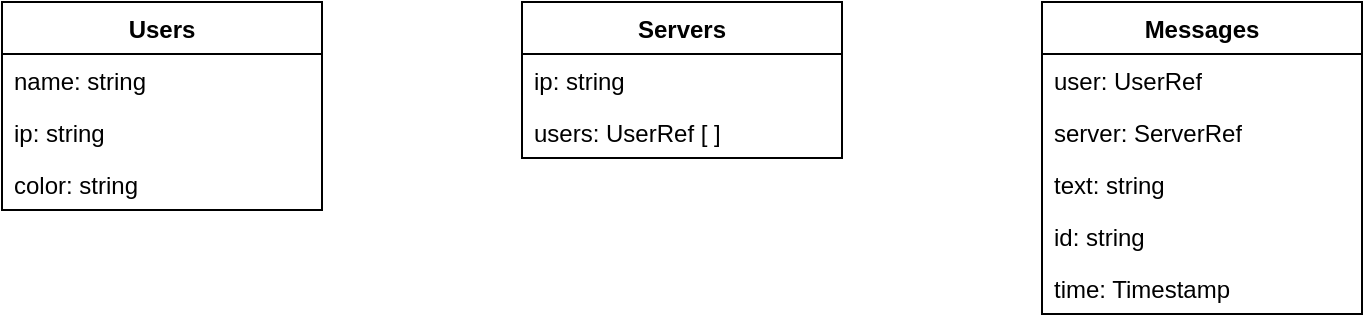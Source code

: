 <mxfile version="21.6.9" type="github">
  <diagram name="Strona-1" id="KxuZ9-0OC4cGl_8yRtbb">
    <mxGraphModel dx="714" dy="355" grid="1" gridSize="10" guides="1" tooltips="1" connect="1" arrows="1" fold="1" page="1" pageScale="1" pageWidth="827" pageHeight="1169" math="0" shadow="0">
      <root>
        <mxCell id="0" />
        <mxCell id="1" parent="0" />
        <mxCell id="tohbnMWZ7sxqiDxx6-Lm-1" value="Users" style="swimlane;fontStyle=1;align=center;verticalAlign=top;childLayout=stackLayout;horizontal=1;startSize=26;horizontalStack=0;resizeParent=1;resizeParentMax=0;resizeLast=0;collapsible=1;marginBottom=0;whiteSpace=wrap;html=1;" parent="1" vertex="1">
          <mxGeometry x="80" y="50" width="160" height="104" as="geometry" />
        </mxCell>
        <mxCell id="tohbnMWZ7sxqiDxx6-Lm-2" value="name: string" style="text;strokeColor=none;fillColor=none;align=left;verticalAlign=top;spacingLeft=4;spacingRight=4;overflow=hidden;rotatable=0;points=[[0,0.5],[1,0.5]];portConstraint=eastwest;whiteSpace=wrap;html=1;" parent="tohbnMWZ7sxqiDxx6-Lm-1" vertex="1">
          <mxGeometry y="26" width="160" height="26" as="geometry" />
        </mxCell>
        <mxCell id="tohbnMWZ7sxqiDxx6-Lm-5" value="ip: string" style="text;strokeColor=none;fillColor=none;align=left;verticalAlign=top;spacingLeft=4;spacingRight=4;overflow=hidden;rotatable=0;points=[[0,0.5],[1,0.5]];portConstraint=eastwest;whiteSpace=wrap;html=1;" parent="tohbnMWZ7sxqiDxx6-Lm-1" vertex="1">
          <mxGeometry y="52" width="160" height="26" as="geometry" />
        </mxCell>
        <mxCell id="tohbnMWZ7sxqiDxx6-Lm-6" value="color: string" style="text;strokeColor=none;fillColor=none;align=left;verticalAlign=top;spacingLeft=4;spacingRight=4;overflow=hidden;rotatable=0;points=[[0,0.5],[1,0.5]];portConstraint=eastwest;whiteSpace=wrap;html=1;" parent="tohbnMWZ7sxqiDxx6-Lm-1" vertex="1">
          <mxGeometry y="78" width="160" height="26" as="geometry" />
        </mxCell>
        <mxCell id="tohbnMWZ7sxqiDxx6-Lm-8" value="Servers" style="swimlane;fontStyle=1;align=center;verticalAlign=top;childLayout=stackLayout;horizontal=1;startSize=26;horizontalStack=0;resizeParent=1;resizeParentMax=0;resizeLast=0;collapsible=1;marginBottom=0;whiteSpace=wrap;html=1;" parent="1" vertex="1">
          <mxGeometry x="340" y="50" width="160" height="78" as="geometry" />
        </mxCell>
        <mxCell id="tohbnMWZ7sxqiDxx6-Lm-10" value="ip: string" style="text;strokeColor=none;fillColor=none;align=left;verticalAlign=top;spacingLeft=4;spacingRight=4;overflow=hidden;rotatable=0;points=[[0,0.5],[1,0.5]];portConstraint=eastwest;whiteSpace=wrap;html=1;" parent="tohbnMWZ7sxqiDxx6-Lm-8" vertex="1">
          <mxGeometry y="26" width="160" height="26" as="geometry" />
        </mxCell>
        <mxCell id="tohbnMWZ7sxqiDxx6-Lm-11" value="users: UserRef [ ]" style="text;strokeColor=none;fillColor=none;align=left;verticalAlign=top;spacingLeft=4;spacingRight=4;overflow=hidden;rotatable=0;points=[[0,0.5],[1,0.5]];portConstraint=eastwest;whiteSpace=wrap;html=1;" parent="tohbnMWZ7sxqiDxx6-Lm-8" vertex="1">
          <mxGeometry y="52" width="160" height="26" as="geometry" />
        </mxCell>
        <mxCell id="tohbnMWZ7sxqiDxx6-Lm-13" value="Messages" style="swimlane;fontStyle=1;align=center;verticalAlign=top;childLayout=stackLayout;horizontal=1;startSize=26;horizontalStack=0;resizeParent=1;resizeParentMax=0;resizeLast=0;collapsible=1;marginBottom=0;whiteSpace=wrap;html=1;" parent="1" vertex="1">
          <mxGeometry x="600" y="50" width="160" height="156" as="geometry" />
        </mxCell>
        <mxCell id="tohbnMWZ7sxqiDxx6-Lm-14" value="user: UserRef" style="text;strokeColor=none;fillColor=none;align=left;verticalAlign=top;spacingLeft=4;spacingRight=4;overflow=hidden;rotatable=0;points=[[0,0.5],[1,0.5]];portConstraint=eastwest;whiteSpace=wrap;html=1;" parent="tohbnMWZ7sxqiDxx6-Lm-13" vertex="1">
          <mxGeometry y="26" width="160" height="26" as="geometry" />
        </mxCell>
        <mxCell id="EHQ5BvvZIk3A02kTimDI-1" value="server: ServerRef" style="text;strokeColor=none;fillColor=none;align=left;verticalAlign=top;spacingLeft=4;spacingRight=4;overflow=hidden;rotatable=0;points=[[0,0.5],[1,0.5]];portConstraint=eastwest;whiteSpace=wrap;html=1;" vertex="1" parent="tohbnMWZ7sxqiDxx6-Lm-13">
          <mxGeometry y="52" width="160" height="26" as="geometry" />
        </mxCell>
        <mxCell id="tohbnMWZ7sxqiDxx6-Lm-15" value="text: string" style="text;strokeColor=none;fillColor=none;align=left;verticalAlign=top;spacingLeft=4;spacingRight=4;overflow=hidden;rotatable=0;points=[[0,0.5],[1,0.5]];portConstraint=eastwest;whiteSpace=wrap;html=1;" parent="tohbnMWZ7sxqiDxx6-Lm-13" vertex="1">
          <mxGeometry y="78" width="160" height="26" as="geometry" />
        </mxCell>
        <mxCell id="tohbnMWZ7sxqiDxx6-Lm-17" value="id: string" style="text;strokeColor=none;fillColor=none;align=left;verticalAlign=top;spacingLeft=4;spacingRight=4;overflow=hidden;rotatable=0;points=[[0,0.5],[1,0.5]];portConstraint=eastwest;whiteSpace=wrap;html=1;" parent="tohbnMWZ7sxqiDxx6-Lm-13" vertex="1">
          <mxGeometry y="104" width="160" height="26" as="geometry" />
        </mxCell>
        <mxCell id="EHQ5BvvZIk3A02kTimDI-2" value="time: Timestamp" style="text;strokeColor=none;fillColor=none;align=left;verticalAlign=top;spacingLeft=4;spacingRight=4;overflow=hidden;rotatable=0;points=[[0,0.5],[1,0.5]];portConstraint=eastwest;whiteSpace=wrap;html=1;" vertex="1" parent="tohbnMWZ7sxqiDxx6-Lm-13">
          <mxGeometry y="130" width="160" height="26" as="geometry" />
        </mxCell>
      </root>
    </mxGraphModel>
  </diagram>
</mxfile>
